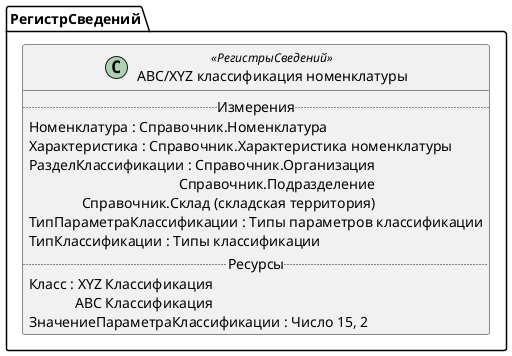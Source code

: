 ﻿@startuml ABCXYZКлассификацияНоменклатуры
'!include templates.wsd
'..\include templates.wsd
class РегистрСведений.ABCXYZКлассификацияНоменклатуры as "ABC/XYZ классификация номенклатуры" <<РегистрыСведений>>
{
..Измерения..
Номенклатура : Справочник.Номенклатура
Характеристика : Справочник.Характеристика номенклатуры
РазделКлассификации : Справочник.Организация\rСправочник.Подразделение\rСправочник.Склад (складская территория)
ТипПараметраКлассификации : Типы параметров классификации
ТипКлассификации : Типы классификации
..Ресурсы..
Класс : XYZ Классификация\rABC Классификация
ЗначениеПараметраКлассификации : Число 15, 2
}
@enduml
